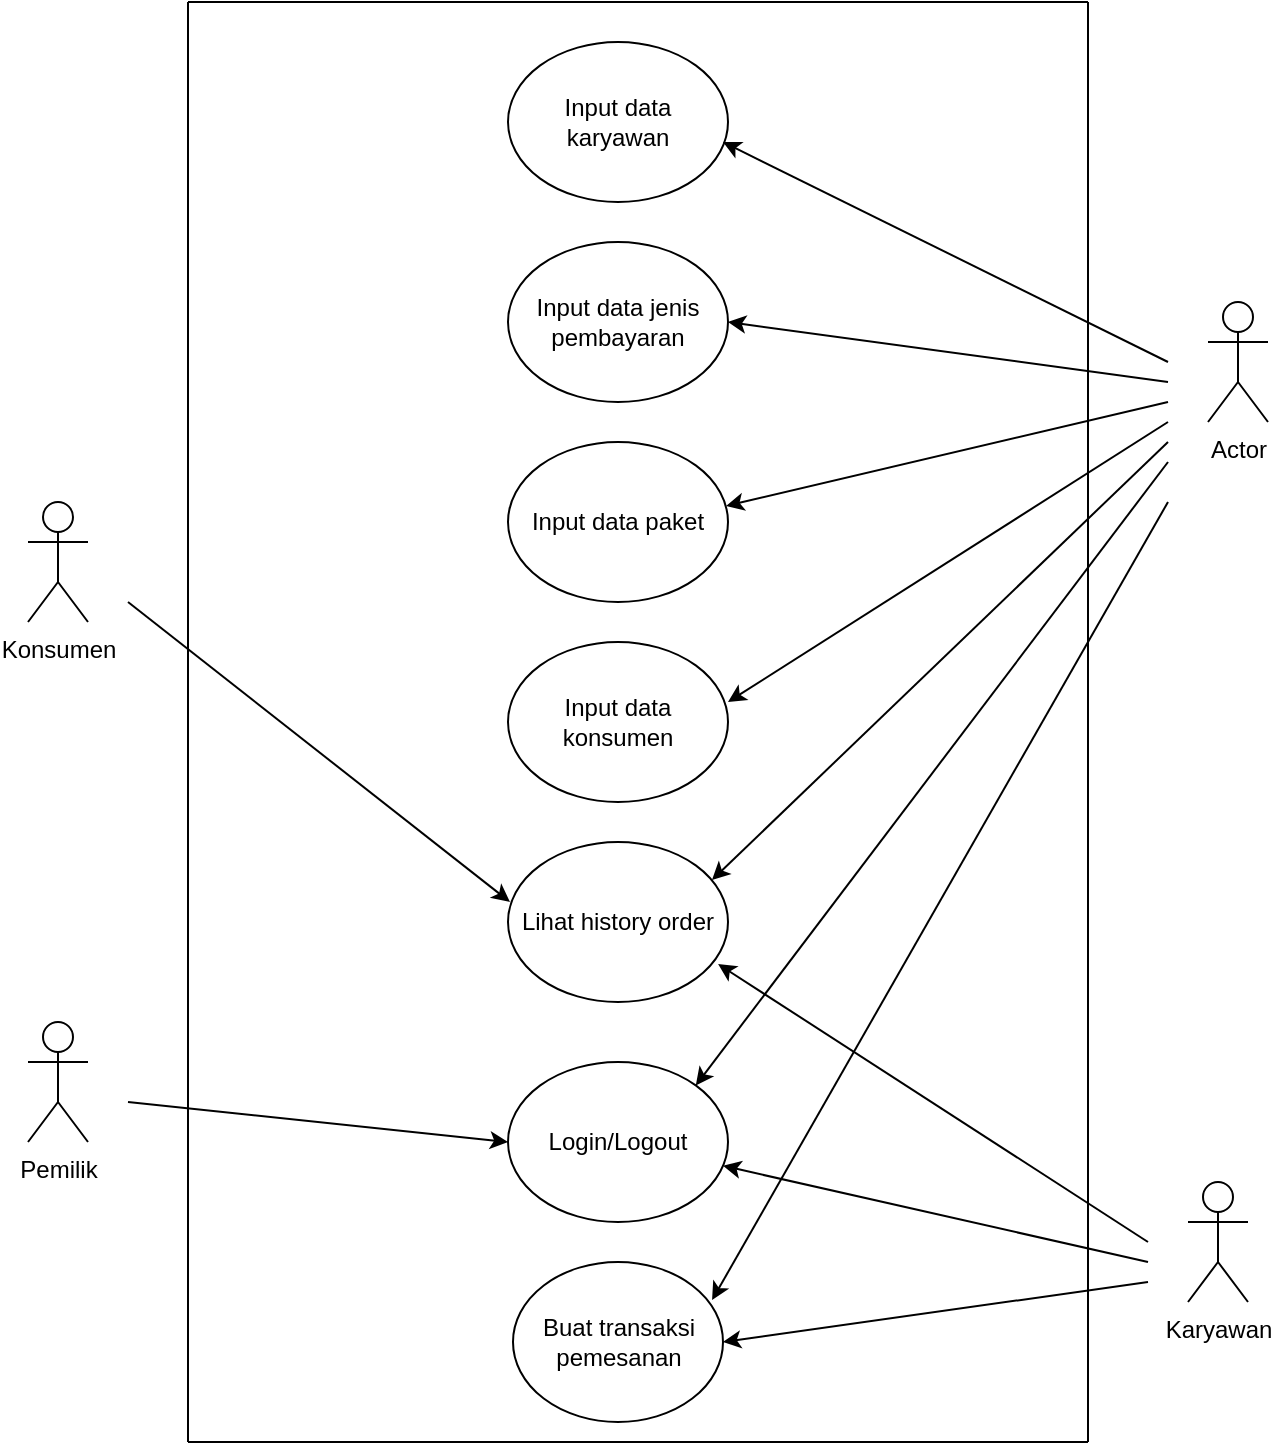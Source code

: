 <mxfile version="20.8.5" type="github"><diagram id="VUIzuZCF7XtLVkmOQHa-" name="Halaman-1"><mxGraphModel dx="954" dy="602" grid="1" gridSize="10" guides="1" tooltips="1" connect="1" arrows="1" fold="1" page="1" pageScale="1" pageWidth="827" pageHeight="1169" math="0" shadow="0"><root><mxCell id="0"/><mxCell id="1" parent="0"/><mxCell id="uLVj1i5QmLFhKIggqDfd-1" value="Actor" style="shape=umlActor;verticalLabelPosition=bottom;verticalAlign=top;html=1;outlineConnect=0;" vertex="1" parent="1"><mxGeometry x="700" y="190" width="30" height="60" as="geometry"/></mxCell><mxCell id="uLVj1i5QmLFhKIggqDfd-2" value="&lt;div&gt;Input data karyawan&lt;/div&gt;" style="ellipse;whiteSpace=wrap;html=1;" vertex="1" parent="1"><mxGeometry x="350" y="60" width="110" height="80" as="geometry"/></mxCell><mxCell id="uLVj1i5QmLFhKIggqDfd-3" value="Input data jenis pembayaran" style="ellipse;whiteSpace=wrap;html=1;" vertex="1" parent="1"><mxGeometry x="350" y="160" width="110" height="80" as="geometry"/></mxCell><mxCell id="uLVj1i5QmLFhKIggqDfd-4" value="Input data paket" style="ellipse;whiteSpace=wrap;html=1;" vertex="1" parent="1"><mxGeometry x="350" y="260" width="110" height="80" as="geometry"/></mxCell><mxCell id="uLVj1i5QmLFhKIggqDfd-5" value="Input data konsumen" style="ellipse;whiteSpace=wrap;html=1;" vertex="1" parent="1"><mxGeometry x="350" y="360" width="110" height="80" as="geometry"/></mxCell><mxCell id="uLVj1i5QmLFhKIggqDfd-6" value="Lihat history order" style="ellipse;whiteSpace=wrap;html=1;" vertex="1" parent="1"><mxGeometry x="350" y="460" width="110" height="80" as="geometry"/></mxCell><mxCell id="uLVj1i5QmLFhKIggqDfd-7" value="Login/Logout" style="ellipse;whiteSpace=wrap;html=1;" vertex="1" parent="1"><mxGeometry x="350" y="570" width="110" height="80" as="geometry"/></mxCell><mxCell id="uLVj1i5QmLFhKIggqDfd-8" value="Buat transaksi pemesanan" style="ellipse;whiteSpace=wrap;html=1;" vertex="1" parent="1"><mxGeometry x="352.5" y="670" width="105" height="80" as="geometry"/></mxCell><mxCell id="uLVj1i5QmLFhKIggqDfd-9" value="" style="endArrow=classic;html=1;rounded=0;" edge="1" parent="1"><mxGeometry width="50" height="50" relative="1" as="geometry"><mxPoint x="680" y="220" as="sourcePoint"/><mxPoint x="457.5" y="110" as="targetPoint"/></mxGeometry></mxCell><mxCell id="uLVj1i5QmLFhKIggqDfd-10" value="" style="endArrow=classic;html=1;rounded=0;entryX=1;entryY=0.5;entryDx=0;entryDy=0;" edge="1" parent="1" target="uLVj1i5QmLFhKIggqDfd-3"><mxGeometry width="50" height="50" relative="1" as="geometry"><mxPoint x="680" y="230" as="sourcePoint"/><mxPoint x="540" y="200" as="targetPoint"/></mxGeometry></mxCell><mxCell id="uLVj1i5QmLFhKIggqDfd-11" value="" style="endArrow=classic;html=1;rounded=0;entryX=0.991;entryY=0.4;entryDx=0;entryDy=0;entryPerimeter=0;" edge="1" parent="1" target="uLVj1i5QmLFhKIggqDfd-4"><mxGeometry width="50" height="50" relative="1" as="geometry"><mxPoint x="680" y="240" as="sourcePoint"/><mxPoint x="560" y="260" as="targetPoint"/></mxGeometry></mxCell><mxCell id="uLVj1i5QmLFhKIggqDfd-12" value="" style="endArrow=classic;html=1;rounded=0;entryX=1;entryY=0.375;entryDx=0;entryDy=0;entryPerimeter=0;" edge="1" parent="1" target="uLVj1i5QmLFhKIggqDfd-5"><mxGeometry width="50" height="50" relative="1" as="geometry"><mxPoint x="680" y="250" as="sourcePoint"/><mxPoint x="580" y="310" as="targetPoint"/></mxGeometry></mxCell><mxCell id="uLVj1i5QmLFhKIggqDfd-13" value="" style="endArrow=classic;html=1;rounded=0;entryX=0.927;entryY=0.238;entryDx=0;entryDy=0;entryPerimeter=0;" edge="1" parent="1" target="uLVj1i5QmLFhKIggqDfd-6"><mxGeometry width="50" height="50" relative="1" as="geometry"><mxPoint x="680" y="260" as="sourcePoint"/><mxPoint x="450" y="490" as="targetPoint"/></mxGeometry></mxCell><mxCell id="uLVj1i5QmLFhKIggqDfd-14" value="" style="endArrow=classic;html=1;rounded=0;entryX=1;entryY=0;entryDx=0;entryDy=0;" edge="1" parent="1" target="uLVj1i5QmLFhKIggqDfd-7"><mxGeometry width="50" height="50" relative="1" as="geometry"><mxPoint x="680" y="270" as="sourcePoint"/><mxPoint x="660" y="350" as="targetPoint"/></mxGeometry></mxCell><mxCell id="uLVj1i5QmLFhKIggqDfd-15" value="" style="endArrow=classic;html=1;rounded=0;entryX=0.948;entryY=0.238;entryDx=0;entryDy=0;entryPerimeter=0;" edge="1" parent="1" target="uLVj1i5QmLFhKIggqDfd-8"><mxGeometry width="50" height="50" relative="1" as="geometry"><mxPoint x="680" y="290" as="sourcePoint"/><mxPoint x="670" y="410" as="targetPoint"/></mxGeometry></mxCell><mxCell id="uLVj1i5QmLFhKIggqDfd-16" value="Karyawan" style="shape=umlActor;verticalLabelPosition=bottom;verticalAlign=top;html=1;outlineConnect=0;" vertex="1" parent="1"><mxGeometry x="690" y="630" width="30" height="60" as="geometry"/></mxCell><mxCell id="uLVj1i5QmLFhKIggqDfd-17" value="" style="endArrow=classic;html=1;rounded=0;entryX=0.955;entryY=0.763;entryDx=0;entryDy=0;entryPerimeter=0;" edge="1" parent="1" target="uLVj1i5QmLFhKIggqDfd-6"><mxGeometry width="50" height="50" relative="1" as="geometry"><mxPoint x="670" y="660" as="sourcePoint"/><mxPoint x="650" y="620" as="targetPoint"/></mxGeometry></mxCell><mxCell id="uLVj1i5QmLFhKIggqDfd-18" value="" style="endArrow=classic;html=1;rounded=0;" edge="1" parent="1" target="uLVj1i5QmLFhKIggqDfd-7"><mxGeometry width="50" height="50" relative="1" as="geometry"><mxPoint x="670" y="670" as="sourcePoint"/><mxPoint x="560" y="690" as="targetPoint"/></mxGeometry></mxCell><mxCell id="uLVj1i5QmLFhKIggqDfd-19" value="" style="endArrow=classic;html=1;rounded=0;entryX=1;entryY=0.5;entryDx=0;entryDy=0;" edge="1" parent="1" target="uLVj1i5QmLFhKIggqDfd-8"><mxGeometry width="50" height="50" relative="1" as="geometry"><mxPoint x="670" y="680" as="sourcePoint"/><mxPoint x="570" y="700" as="targetPoint"/></mxGeometry></mxCell><mxCell id="uLVj1i5QmLFhKIggqDfd-20" value="Konsumen" style="shape=umlActor;verticalLabelPosition=bottom;verticalAlign=top;html=1;outlineConnect=0;" vertex="1" parent="1"><mxGeometry x="110" y="290" width="30" height="60" as="geometry"/></mxCell><mxCell id="uLVj1i5QmLFhKIggqDfd-21" value="Pemilik" style="shape=umlActor;verticalLabelPosition=bottom;verticalAlign=top;html=1;outlineConnect=0;" vertex="1" parent="1"><mxGeometry x="110" y="550" width="30" height="60" as="geometry"/></mxCell><mxCell id="uLVj1i5QmLFhKIggqDfd-23" value="" style="endArrow=classic;html=1;rounded=0;entryX=0;entryY=0.5;entryDx=0;entryDy=0;" edge="1" parent="1" target="uLVj1i5QmLFhKIggqDfd-7"><mxGeometry width="50" height="50" relative="1" as="geometry"><mxPoint x="160" y="590" as="sourcePoint"/><mxPoint x="210" y="540" as="targetPoint"/></mxGeometry></mxCell><mxCell id="uLVj1i5QmLFhKIggqDfd-24" value="" style="endArrow=classic;html=1;rounded=0;entryX=0.009;entryY=0.375;entryDx=0;entryDy=0;entryPerimeter=0;" edge="1" parent="1" target="uLVj1i5QmLFhKIggqDfd-6"><mxGeometry width="50" height="50" relative="1" as="geometry"><mxPoint x="160" y="340" as="sourcePoint"/><mxPoint x="210" y="290" as="targetPoint"/></mxGeometry></mxCell><mxCell id="uLVj1i5QmLFhKIggqDfd-25" value="" style="endArrow=none;html=1;rounded=0;" edge="1" parent="1"><mxGeometry width="50" height="50" relative="1" as="geometry"><mxPoint x="190" y="760" as="sourcePoint"/><mxPoint x="190" y="40" as="targetPoint"/></mxGeometry></mxCell><mxCell id="uLVj1i5QmLFhKIggqDfd-26" value="" style="endArrow=none;html=1;rounded=0;" edge="1" parent="1"><mxGeometry width="50" height="50" relative="1" as="geometry"><mxPoint x="190" y="760" as="sourcePoint"/><mxPoint x="640" y="760" as="targetPoint"/></mxGeometry></mxCell><mxCell id="uLVj1i5QmLFhKIggqDfd-27" value="" style="endArrow=none;html=1;rounded=0;" edge="1" parent="1"><mxGeometry width="50" height="50" relative="1" as="geometry"><mxPoint x="640" y="760" as="sourcePoint"/><mxPoint x="640" y="40" as="targetPoint"/></mxGeometry></mxCell><mxCell id="uLVj1i5QmLFhKIggqDfd-28" value="" style="endArrow=none;html=1;rounded=0;" edge="1" parent="1"><mxGeometry width="50" height="50" relative="1" as="geometry"><mxPoint x="190" y="40" as="sourcePoint"/><mxPoint x="640" y="40" as="targetPoint"/></mxGeometry></mxCell></root></mxGraphModel></diagram></mxfile>